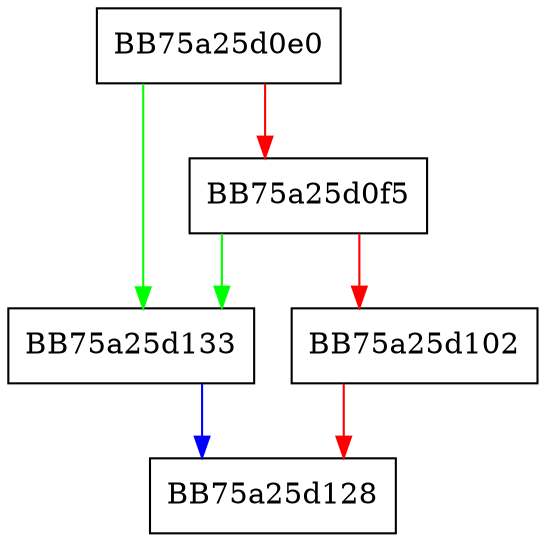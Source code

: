 digraph Read {
  node [shape="box"];
  graph [splines=ortho];
  BB75a25d0e0 -> BB75a25d133 [color="green"];
  BB75a25d0e0 -> BB75a25d0f5 [color="red"];
  BB75a25d0f5 -> BB75a25d133 [color="green"];
  BB75a25d0f5 -> BB75a25d102 [color="red"];
  BB75a25d102 -> BB75a25d128 [color="red"];
  BB75a25d133 -> BB75a25d128 [color="blue"];
}